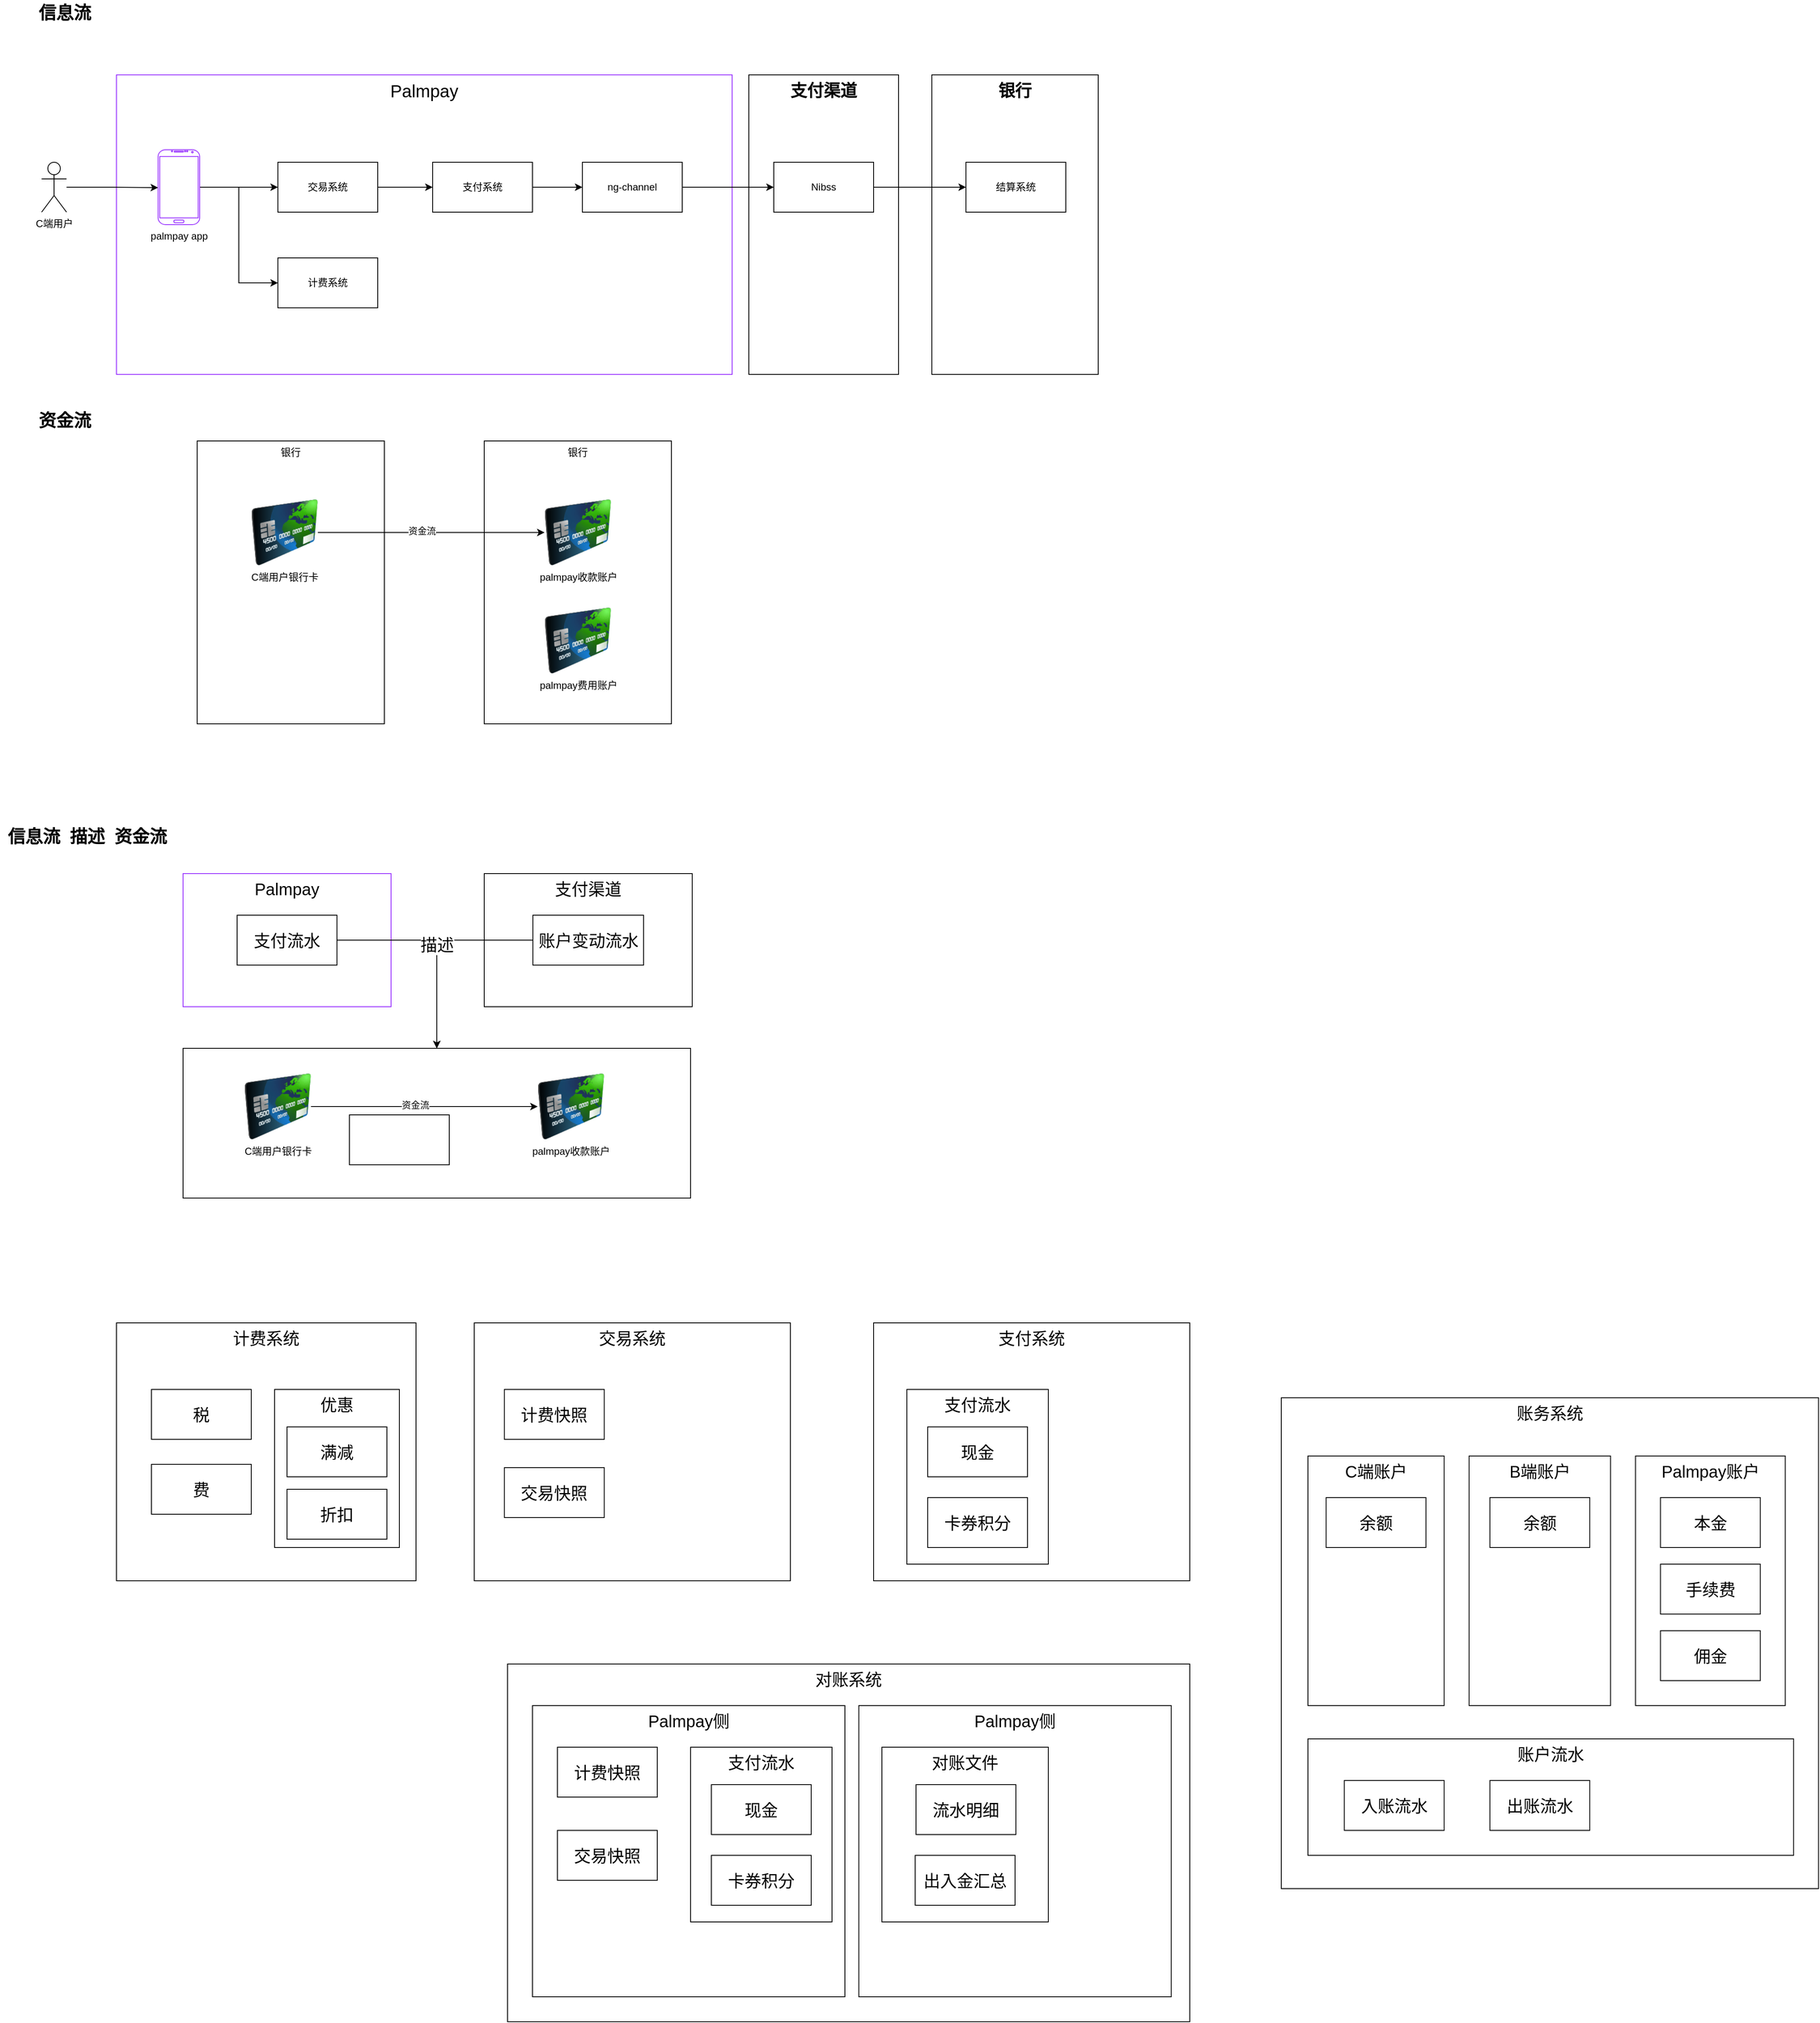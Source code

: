 <mxfile version="20.7.4" type="github">
  <diagram id="4bPIOxXS7Ri6mOKR6sBD" name="第 1 页">
    <mxGraphModel dx="1306" dy="2005" grid="1" gridSize="10" guides="1" tooltips="1" connect="1" arrows="1" fold="1" page="1" pageScale="1" pageWidth="827" pageHeight="1169" math="0" shadow="0">
      <root>
        <mxCell id="0" />
        <mxCell id="1" parent="0" />
        <mxCell id="NlrVx7OgdfCODWQ9weZM-80" value="对账系统" style="rounded=0;whiteSpace=wrap;html=1;strokeColor=#000000;fontSize=20;verticalAlign=top;" vertex="1" parent="1">
          <mxGeometry x="630" y="1930" width="820" height="430" as="geometry" />
        </mxCell>
        <mxCell id="NlrVx7OgdfCODWQ9weZM-83" value="Palmpay侧" style="rounded=0;whiteSpace=wrap;html=1;strokeColor=#000000;fontSize=20;verticalAlign=top;" vertex="1" parent="1">
          <mxGeometry x="660" y="1980" width="375.5" height="350" as="geometry" />
        </mxCell>
        <mxCell id="NlrVx7OgdfCODWQ9weZM-37" value="" style="rounded=0;whiteSpace=wrap;html=1;strokeColor=#000000;fontSize=20;" vertex="1" parent="1">
          <mxGeometry x="240" y="1190" width="610" height="180" as="geometry" />
        </mxCell>
        <mxCell id="NlrVx7OgdfCODWQ9weZM-27" value="支付渠道" style="rounded=0;whiteSpace=wrap;html=1;strokeColor=#000000;fontSize=20;verticalAlign=top;" vertex="1" parent="1">
          <mxGeometry x="602" y="980" width="250" height="160" as="geometry" />
        </mxCell>
        <mxCell id="NlrVx7OgdfCODWQ9weZM-24" value="Palmpay" style="rounded=0;whiteSpace=wrap;html=1;strokeColor=#9933FF;fontSize=21;verticalAlign=top;" vertex="1" parent="1">
          <mxGeometry x="160" y="20" width="740" height="360" as="geometry" />
        </mxCell>
        <mxCell id="NlrVx7OgdfCODWQ9weZM-6" value="支付渠道" style="rounded=0;whiteSpace=wrap;html=1;strokeColor=#000000;verticalAlign=top;fontSize=20;fontStyle=1" vertex="1" parent="1">
          <mxGeometry x="920" y="20" width="180" height="360" as="geometry" />
        </mxCell>
        <mxCell id="NlrVx7OgdfCODWQ9weZM-9" style="edgeStyle=orthogonalEdgeStyle;rounded=0;orthogonalLoop=1;jettySize=auto;html=1;entryX=0;entryY=0.506;entryDx=0;entryDy=0;entryPerimeter=0;" edge="1" parent="1" source="NlrVx7OgdfCODWQ9weZM-1" target="NlrVx7OgdfCODWQ9weZM-2">
          <mxGeometry relative="1" as="geometry" />
        </mxCell>
        <mxCell id="NlrVx7OgdfCODWQ9weZM-1" value="C端用户" style="shape=umlActor;verticalLabelPosition=bottom;verticalAlign=top;html=1;outlineConnect=0;" vertex="1" parent="1">
          <mxGeometry x="70" y="125" width="30" height="60" as="geometry" />
        </mxCell>
        <mxCell id="NlrVx7OgdfCODWQ9weZM-17" style="edgeStyle=orthogonalEdgeStyle;rounded=0;orthogonalLoop=1;jettySize=auto;html=1;entryX=0;entryY=0.5;entryDx=0;entryDy=0;" edge="1" parent="1" source="NlrVx7OgdfCODWQ9weZM-2" target="NlrVx7OgdfCODWQ9weZM-3">
          <mxGeometry relative="1" as="geometry" />
        </mxCell>
        <mxCell id="NlrVx7OgdfCODWQ9weZM-40" style="edgeStyle=orthogonalEdgeStyle;rounded=0;orthogonalLoop=1;jettySize=auto;html=1;entryX=0;entryY=0.5;entryDx=0;entryDy=0;fontSize=20;" edge="1" parent="1" source="NlrVx7OgdfCODWQ9weZM-2" target="NlrVx7OgdfCODWQ9weZM-39">
          <mxGeometry relative="1" as="geometry" />
        </mxCell>
        <mxCell id="NlrVx7OgdfCODWQ9weZM-2" value="palmpay app" style="verticalLabelPosition=bottom;verticalAlign=top;html=1;shadow=0;dashed=0;strokeWidth=1;shape=mxgraph.android.phone2;strokeColor=#9933FF;" vertex="1" parent="1">
          <mxGeometry x="210" y="110" width="50" height="90" as="geometry" />
        </mxCell>
        <mxCell id="NlrVx7OgdfCODWQ9weZM-18" style="edgeStyle=orthogonalEdgeStyle;rounded=0;orthogonalLoop=1;jettySize=auto;html=1;entryX=0;entryY=0.5;entryDx=0;entryDy=0;" edge="1" parent="1" source="NlrVx7OgdfCODWQ9weZM-3" target="NlrVx7OgdfCODWQ9weZM-4">
          <mxGeometry relative="1" as="geometry" />
        </mxCell>
        <mxCell id="NlrVx7OgdfCODWQ9weZM-3" value="交易系统" style="rounded=0;whiteSpace=wrap;html=1;strokeColor=#000000;" vertex="1" parent="1">
          <mxGeometry x="354" y="125" width="120" height="60" as="geometry" />
        </mxCell>
        <mxCell id="NlrVx7OgdfCODWQ9weZM-19" style="edgeStyle=orthogonalEdgeStyle;rounded=0;orthogonalLoop=1;jettySize=auto;html=1;entryX=0;entryY=0.5;entryDx=0;entryDy=0;" edge="1" parent="1" source="NlrVx7OgdfCODWQ9weZM-4" target="NlrVx7OgdfCODWQ9weZM-5">
          <mxGeometry relative="1" as="geometry" />
        </mxCell>
        <mxCell id="NlrVx7OgdfCODWQ9weZM-4" value="支付系统" style="rounded=0;whiteSpace=wrap;html=1;strokeColor=#000000;" vertex="1" parent="1">
          <mxGeometry x="540" y="125" width="120" height="60" as="geometry" />
        </mxCell>
        <mxCell id="NlrVx7OgdfCODWQ9weZM-20" style="edgeStyle=orthogonalEdgeStyle;rounded=0;orthogonalLoop=1;jettySize=auto;html=1;entryX=0;entryY=0.5;entryDx=0;entryDy=0;" edge="1" parent="1" source="NlrVx7OgdfCODWQ9weZM-5" target="NlrVx7OgdfCODWQ9weZM-7">
          <mxGeometry relative="1" as="geometry" />
        </mxCell>
        <mxCell id="NlrVx7OgdfCODWQ9weZM-5" value="ng-channel" style="rounded=0;whiteSpace=wrap;html=1;strokeColor=#000000;" vertex="1" parent="1">
          <mxGeometry x="720" y="125" width="120" height="60" as="geometry" />
        </mxCell>
        <mxCell id="NlrVx7OgdfCODWQ9weZM-8" value="银行" style="rounded=0;whiteSpace=wrap;html=1;strokeColor=#000000;verticalAlign=top;fontSize=20;fontStyle=1" vertex="1" parent="1">
          <mxGeometry x="1140" y="20" width="200" height="360" as="geometry" />
        </mxCell>
        <mxCell id="NlrVx7OgdfCODWQ9weZM-22" style="edgeStyle=orthogonalEdgeStyle;rounded=0;orthogonalLoop=1;jettySize=auto;html=1;entryX=0;entryY=0.5;entryDx=0;entryDy=0;" edge="1" parent="1" source="NlrVx7OgdfCODWQ9weZM-7" target="NlrVx7OgdfCODWQ9weZM-21">
          <mxGeometry relative="1" as="geometry" />
        </mxCell>
        <mxCell id="NlrVx7OgdfCODWQ9weZM-7" value="Nibss" style="rounded=0;whiteSpace=wrap;html=1;strokeColor=#000000;" vertex="1" parent="1">
          <mxGeometry x="950" y="125" width="120" height="60" as="geometry" />
        </mxCell>
        <mxCell id="NlrVx7OgdfCODWQ9weZM-10" value="银行" style="rounded=0;whiteSpace=wrap;html=1;strokeColor=#000000;verticalAlign=top;" vertex="1" parent="1">
          <mxGeometry x="257" y="460" width="225" height="340" as="geometry" />
        </mxCell>
        <mxCell id="NlrVx7OgdfCODWQ9weZM-11" value="银行" style="rounded=0;whiteSpace=wrap;html=1;strokeColor=#000000;verticalAlign=top;" vertex="1" parent="1">
          <mxGeometry x="602" y="460" width="225" height="340" as="geometry" />
        </mxCell>
        <mxCell id="NlrVx7OgdfCODWQ9weZM-15" style="edgeStyle=orthogonalEdgeStyle;rounded=0;orthogonalLoop=1;jettySize=auto;html=1;entryX=0;entryY=0.5;entryDx=0;entryDy=0;" edge="1" parent="1" source="NlrVx7OgdfCODWQ9weZM-12" target="NlrVx7OgdfCODWQ9weZM-13">
          <mxGeometry relative="1" as="geometry" />
        </mxCell>
        <mxCell id="NlrVx7OgdfCODWQ9weZM-16" value="资金流" style="edgeLabel;html=1;align=center;verticalAlign=middle;resizable=0;points=[];" vertex="1" connectable="0" parent="NlrVx7OgdfCODWQ9weZM-15">
          <mxGeometry x="-0.083" y="2" relative="1" as="geometry">
            <mxPoint as="offset" />
          </mxGeometry>
        </mxCell>
        <mxCell id="NlrVx7OgdfCODWQ9weZM-12" value="C端用户银行卡" style="image;html=1;image=img/lib/clip_art/finance/Credit_Card_128x128.png;strokeColor=#000000;" vertex="1" parent="1">
          <mxGeometry x="322" y="530" width="80" height="80" as="geometry" />
        </mxCell>
        <mxCell id="NlrVx7OgdfCODWQ9weZM-13" value="palmpay收款账户" style="image;html=1;image=img/lib/clip_art/finance/Credit_Card_128x128.png;strokeColor=#000000;" vertex="1" parent="1">
          <mxGeometry x="674.5" y="530" width="80" height="80" as="geometry" />
        </mxCell>
        <mxCell id="NlrVx7OgdfCODWQ9weZM-14" value="palmpay费用账户" style="image;html=1;image=img/lib/clip_art/finance/Credit_Card_128x128.png;strokeColor=#000000;" vertex="1" parent="1">
          <mxGeometry x="674.5" y="660" width="80" height="80" as="geometry" />
        </mxCell>
        <mxCell id="NlrVx7OgdfCODWQ9weZM-21" value="结算系统" style="rounded=0;whiteSpace=wrap;html=1;strokeColor=#000000;" vertex="1" parent="1">
          <mxGeometry x="1181" y="125" width="120" height="60" as="geometry" />
        </mxCell>
        <mxCell id="NlrVx7OgdfCODWQ9weZM-23" value="信息流" style="text;html=1;strokeColor=none;fillColor=none;align=center;verticalAlign=middle;whiteSpace=wrap;rounded=0;fontSize=21;fontStyle=1" vertex="1" parent="1">
          <mxGeometry x="50" y="-70" width="96" height="30" as="geometry" />
        </mxCell>
        <mxCell id="NlrVx7OgdfCODWQ9weZM-25" value="资金流" style="text;html=1;strokeColor=none;fillColor=none;align=center;verticalAlign=middle;whiteSpace=wrap;rounded=0;fontSize=21;fontStyle=1" vertex="1" parent="1">
          <mxGeometry x="50" y="420" width="96" height="30" as="geometry" />
        </mxCell>
        <mxCell id="NlrVx7OgdfCODWQ9weZM-26" value="Palmpay" style="rounded=0;whiteSpace=wrap;html=1;strokeColor=#9933FF;fontSize=20;verticalAlign=top;" vertex="1" parent="1">
          <mxGeometry x="240" y="980" width="250" height="160" as="geometry" />
        </mxCell>
        <mxCell id="NlrVx7OgdfCODWQ9weZM-38" style="edgeStyle=orthogonalEdgeStyle;rounded=0;orthogonalLoop=1;jettySize=auto;html=1;entryX=0.5;entryY=0;entryDx=0;entryDy=0;fontSize=20;exitX=0;exitY=0.5;exitDx=0;exitDy=0;" edge="1" parent="1" source="NlrVx7OgdfCODWQ9weZM-30" target="NlrVx7OgdfCODWQ9weZM-37">
          <mxGeometry relative="1" as="geometry" />
        </mxCell>
        <mxCell id="NlrVx7OgdfCODWQ9weZM-28" value="信息流&amp;nbsp; 描述&amp;nbsp; 资金流" style="text;html=1;strokeColor=none;fillColor=none;align=center;verticalAlign=middle;whiteSpace=wrap;rounded=0;fontSize=21;fontStyle=1" vertex="1" parent="1">
          <mxGeometry x="20" y="920" width="210" height="30" as="geometry" />
        </mxCell>
        <mxCell id="NlrVx7OgdfCODWQ9weZM-36" value="描述" style="edgeStyle=orthogonalEdgeStyle;rounded=0;orthogonalLoop=1;jettySize=auto;html=1;fontSize=20;entryX=0.5;entryY=0;entryDx=0;entryDy=0;exitX=1;exitY=0.5;exitDx=0;exitDy=0;" edge="1" parent="1" source="NlrVx7OgdfCODWQ9weZM-29" target="NlrVx7OgdfCODWQ9weZM-37">
          <mxGeometry relative="1" as="geometry">
            <mxPoint x="520" y="1200" as="targetPoint" />
          </mxGeometry>
        </mxCell>
        <mxCell id="NlrVx7OgdfCODWQ9weZM-29" value="支付流水" style="rounded=0;whiteSpace=wrap;html=1;strokeColor=#000000;fontSize=20;" vertex="1" parent="1">
          <mxGeometry x="305" y="1030" width="120" height="60" as="geometry" />
        </mxCell>
        <mxCell id="NlrVx7OgdfCODWQ9weZM-30" value="账户变动流水" style="rounded=0;whiteSpace=wrap;html=1;strokeColor=#000000;fontSize=20;" vertex="1" parent="1">
          <mxGeometry x="660.5" y="1030" width="133" height="60" as="geometry" />
        </mxCell>
        <mxCell id="NlrVx7OgdfCODWQ9weZM-32" style="edgeStyle=orthogonalEdgeStyle;rounded=0;orthogonalLoop=1;jettySize=auto;html=1;entryX=0;entryY=0.5;entryDx=0;entryDy=0;" edge="1" parent="1" source="NlrVx7OgdfCODWQ9weZM-34" target="NlrVx7OgdfCODWQ9weZM-35">
          <mxGeometry relative="1" as="geometry" />
        </mxCell>
        <mxCell id="NlrVx7OgdfCODWQ9weZM-33" value="资金流" style="edgeLabel;html=1;align=center;verticalAlign=middle;resizable=0;points=[];" vertex="1" connectable="0" parent="NlrVx7OgdfCODWQ9weZM-32">
          <mxGeometry x="-0.083" y="2" relative="1" as="geometry">
            <mxPoint as="offset" />
          </mxGeometry>
        </mxCell>
        <mxCell id="NlrVx7OgdfCODWQ9weZM-34" value="C端用户银行卡" style="image;html=1;image=img/lib/clip_art/finance/Credit_Card_128x128.png;strokeColor=#000000;" vertex="1" parent="1">
          <mxGeometry x="313.75" y="1220" width="80" height="80" as="geometry" />
        </mxCell>
        <mxCell id="NlrVx7OgdfCODWQ9weZM-35" value="palmpay收款账户" style="image;html=1;image=img/lib/clip_art/finance/Credit_Card_128x128.png;strokeColor=#000000;" vertex="1" parent="1">
          <mxGeometry x="666.25" y="1220" width="80" height="80" as="geometry" />
        </mxCell>
        <mxCell id="NlrVx7OgdfCODWQ9weZM-39" value="计费系统" style="rounded=0;whiteSpace=wrap;html=1;strokeColor=#000000;" vertex="1" parent="1">
          <mxGeometry x="354" y="240" width="120" height="60" as="geometry" />
        </mxCell>
        <mxCell id="NlrVx7OgdfCODWQ9weZM-41" value="" style="shape=image;html=1;verticalAlign=top;verticalLabelPosition=bottom;labelBackgroundColor=#ffffff;imageAspect=0;aspect=fixed;image=https://cdn4.iconfinder.com/data/icons/aiga-symbol-signs/441/aiga_cashier-128.png;strokeColor=#000000;fontSize=20;" vertex="1" parent="1">
          <mxGeometry x="510" y="585" width="40" height="40" as="geometry" />
        </mxCell>
        <mxCell id="NlrVx7OgdfCODWQ9weZM-42" value="" style="shape=image;html=1;verticalAlign=top;verticalLabelPosition=bottom;labelBackgroundColor=#ffffff;imageAspect=0;aspect=fixed;image=https://cdn2.iconfinder.com/data/icons/social-media-and-payment/64/-69-128.png;strokeColor=#000000;fontSize=20;" vertex="1" parent="1">
          <mxGeometry x="942" y="252" width="128" height="128" as="geometry" />
        </mxCell>
        <mxCell id="NlrVx7OgdfCODWQ9weZM-54" value="" style="rounded=0;whiteSpace=wrap;html=1;strokeColor=#000000;fontSize=20;" vertex="1" parent="1">
          <mxGeometry x="440" y="1270" width="120" height="60" as="geometry" />
        </mxCell>
        <mxCell id="NlrVx7OgdfCODWQ9weZM-55" value="计费系统" style="rounded=0;whiteSpace=wrap;html=1;strokeColor=#000000;fontSize=20;verticalAlign=top;" vertex="1" parent="1">
          <mxGeometry x="160" y="1520" width="360" height="310" as="geometry" />
        </mxCell>
        <mxCell id="NlrVx7OgdfCODWQ9weZM-56" value="税" style="rounded=0;whiteSpace=wrap;html=1;strokeColor=#000000;fontSize=20;" vertex="1" parent="1">
          <mxGeometry x="202" y="1600" width="120" height="60" as="geometry" />
        </mxCell>
        <mxCell id="NlrVx7OgdfCODWQ9weZM-57" value="费" style="rounded=0;whiteSpace=wrap;html=1;strokeColor=#000000;fontSize=20;" vertex="1" parent="1">
          <mxGeometry x="202" y="1690" width="120" height="60" as="geometry" />
        </mxCell>
        <mxCell id="NlrVx7OgdfCODWQ9weZM-58" value="优惠" style="rounded=0;whiteSpace=wrap;html=1;strokeColor=#000000;fontSize=20;verticalAlign=top;" vertex="1" parent="1">
          <mxGeometry x="350" y="1600" width="150" height="190" as="geometry" />
        </mxCell>
        <mxCell id="NlrVx7OgdfCODWQ9weZM-59" value="满减" style="rounded=0;whiteSpace=wrap;html=1;strokeColor=#000000;fontSize=20;" vertex="1" parent="1">
          <mxGeometry x="365" y="1645" width="120" height="60" as="geometry" />
        </mxCell>
        <mxCell id="NlrVx7OgdfCODWQ9weZM-60" value="折扣" style="rounded=0;whiteSpace=wrap;html=1;strokeColor=#000000;fontSize=20;" vertex="1" parent="1">
          <mxGeometry x="365" y="1720" width="120" height="60" as="geometry" />
        </mxCell>
        <mxCell id="NlrVx7OgdfCODWQ9weZM-61" value="交易系统" style="rounded=0;whiteSpace=wrap;html=1;strokeColor=#000000;fontSize=20;verticalAlign=top;" vertex="1" parent="1">
          <mxGeometry x="590" y="1520" width="380" height="310" as="geometry" />
        </mxCell>
        <mxCell id="NlrVx7OgdfCODWQ9weZM-62" value="计费快照" style="rounded=0;whiteSpace=wrap;html=1;strokeColor=#000000;fontSize=20;" vertex="1" parent="1">
          <mxGeometry x="626.25" y="1600" width="120" height="60" as="geometry" />
        </mxCell>
        <mxCell id="NlrVx7OgdfCODWQ9weZM-63" value="交易快照" style="rounded=0;whiteSpace=wrap;html=1;strokeColor=#000000;fontSize=20;" vertex="1" parent="1">
          <mxGeometry x="626.25" y="1694" width="120" height="60" as="geometry" />
        </mxCell>
        <mxCell id="NlrVx7OgdfCODWQ9weZM-64" value="支付系统" style="rounded=0;whiteSpace=wrap;html=1;strokeColor=#000000;fontSize=20;verticalAlign=top;" vertex="1" parent="1">
          <mxGeometry x="1070" y="1520" width="380" height="310" as="geometry" />
        </mxCell>
        <mxCell id="NlrVx7OgdfCODWQ9weZM-65" value="支付流水" style="rounded=0;whiteSpace=wrap;html=1;strokeColor=#000000;fontSize=20;verticalAlign=top;" vertex="1" parent="1">
          <mxGeometry x="1110" y="1600" width="170" height="210" as="geometry" />
        </mxCell>
        <mxCell id="NlrVx7OgdfCODWQ9weZM-66" value="现金" style="rounded=0;whiteSpace=wrap;html=1;strokeColor=#000000;fontSize=20;" vertex="1" parent="1">
          <mxGeometry x="1135" y="1645" width="120" height="60" as="geometry" />
        </mxCell>
        <mxCell id="NlrVx7OgdfCODWQ9weZM-67" value="卡券积分" style="rounded=0;whiteSpace=wrap;html=1;strokeColor=#000000;fontSize=20;" vertex="1" parent="1">
          <mxGeometry x="1135" y="1730" width="120" height="60" as="geometry" />
        </mxCell>
        <mxCell id="NlrVx7OgdfCODWQ9weZM-68" value="账务系统" style="rounded=0;whiteSpace=wrap;html=1;strokeColor=#000000;fontSize=20;verticalAlign=top;" vertex="1" parent="1">
          <mxGeometry x="1560" y="1610" width="645.75" height="590" as="geometry" />
        </mxCell>
        <mxCell id="NlrVx7OgdfCODWQ9weZM-69" value="C端账户" style="rounded=0;whiteSpace=wrap;html=1;strokeColor=#000000;fontSize=20;verticalAlign=top;" vertex="1" parent="1">
          <mxGeometry x="1592" y="1680" width="163.75" height="300" as="geometry" />
        </mxCell>
        <mxCell id="NlrVx7OgdfCODWQ9weZM-70" value="B端账户" style="rounded=0;whiteSpace=wrap;html=1;strokeColor=#000000;fontSize=20;verticalAlign=top;" vertex="1" parent="1">
          <mxGeometry x="1785.75" y="1680" width="170" height="300" as="geometry" />
        </mxCell>
        <mxCell id="NlrVx7OgdfCODWQ9weZM-71" value="Palmpay账户" style="rounded=0;whiteSpace=wrap;html=1;strokeColor=#000000;fontSize=20;verticalAlign=top;" vertex="1" parent="1">
          <mxGeometry x="1985.75" y="1680" width="180" height="300" as="geometry" />
        </mxCell>
        <mxCell id="NlrVx7OgdfCODWQ9weZM-72" value="余额" style="rounded=0;whiteSpace=wrap;html=1;strokeColor=#000000;fontSize=20;" vertex="1" parent="1">
          <mxGeometry x="1613.88" y="1730" width="120" height="60" as="geometry" />
        </mxCell>
        <mxCell id="NlrVx7OgdfCODWQ9weZM-73" value="余额" style="rounded=0;whiteSpace=wrap;html=1;strokeColor=#000000;fontSize=20;" vertex="1" parent="1">
          <mxGeometry x="1810.75" y="1730" width="120" height="60" as="geometry" />
        </mxCell>
        <mxCell id="NlrVx7OgdfCODWQ9weZM-74" value="本金" style="rounded=0;whiteSpace=wrap;html=1;strokeColor=#000000;fontSize=20;" vertex="1" parent="1">
          <mxGeometry x="2015.75" y="1730" width="120" height="60" as="geometry" />
        </mxCell>
        <mxCell id="NlrVx7OgdfCODWQ9weZM-75" value="手续费" style="rounded=0;whiteSpace=wrap;html=1;strokeColor=#000000;fontSize=20;" vertex="1" parent="1">
          <mxGeometry x="2015.75" y="1810" width="120" height="60" as="geometry" />
        </mxCell>
        <mxCell id="NlrVx7OgdfCODWQ9weZM-76" value="佣金" style="rounded=0;whiteSpace=wrap;html=1;strokeColor=#000000;fontSize=20;" vertex="1" parent="1">
          <mxGeometry x="2015.75" y="1890" width="120" height="60" as="geometry" />
        </mxCell>
        <mxCell id="NlrVx7OgdfCODWQ9weZM-77" value="账户流水" style="rounded=0;whiteSpace=wrap;html=1;strokeColor=#000000;fontSize=20;verticalAlign=top;" vertex="1" parent="1">
          <mxGeometry x="1592" y="2020" width="583.75" height="140" as="geometry" />
        </mxCell>
        <mxCell id="NlrVx7OgdfCODWQ9weZM-78" value="入账流水" style="rounded=0;whiteSpace=wrap;html=1;strokeColor=#000000;fontSize=20;" vertex="1" parent="1">
          <mxGeometry x="1635.75" y="2070" width="120" height="60" as="geometry" />
        </mxCell>
        <mxCell id="NlrVx7OgdfCODWQ9weZM-79" value="出账流水" style="rounded=0;whiteSpace=wrap;html=1;strokeColor=#000000;fontSize=20;" vertex="1" parent="1">
          <mxGeometry x="1810.75" y="2070" width="120" height="60" as="geometry" />
        </mxCell>
        <mxCell id="NlrVx7OgdfCODWQ9weZM-81" value="计费快照" style="rounded=0;whiteSpace=wrap;html=1;strokeColor=#000000;fontSize=20;" vertex="1" parent="1">
          <mxGeometry x="690" y="2030" width="120" height="60" as="geometry" />
        </mxCell>
        <mxCell id="NlrVx7OgdfCODWQ9weZM-82" value="交易快照" style="rounded=0;whiteSpace=wrap;html=1;strokeColor=#000000;fontSize=20;" vertex="1" parent="1">
          <mxGeometry x="690" y="2130" width="120" height="60" as="geometry" />
        </mxCell>
        <mxCell id="NlrVx7OgdfCODWQ9weZM-84" value="支付流水" style="rounded=0;whiteSpace=wrap;html=1;strokeColor=#000000;fontSize=20;verticalAlign=top;" vertex="1" parent="1">
          <mxGeometry x="850" y="2030" width="170" height="210" as="geometry" />
        </mxCell>
        <mxCell id="NlrVx7OgdfCODWQ9weZM-85" value="现金" style="rounded=0;whiteSpace=wrap;html=1;strokeColor=#000000;fontSize=20;" vertex="1" parent="1">
          <mxGeometry x="875" y="2075" width="120" height="60" as="geometry" />
        </mxCell>
        <mxCell id="NlrVx7OgdfCODWQ9weZM-86" value="卡券积分" style="rounded=0;whiteSpace=wrap;html=1;strokeColor=#000000;fontSize=20;" vertex="1" parent="1">
          <mxGeometry x="875" y="2160" width="120" height="60" as="geometry" />
        </mxCell>
        <mxCell id="NlrVx7OgdfCODWQ9weZM-87" value="Palmpay侧" style="rounded=0;whiteSpace=wrap;html=1;strokeColor=#000000;fontSize=20;verticalAlign=top;" vertex="1" parent="1">
          <mxGeometry x="1052.25" y="1980" width="375.5" height="350" as="geometry" />
        </mxCell>
        <mxCell id="NlrVx7OgdfCODWQ9weZM-88" value="对账文件" style="rounded=0;whiteSpace=wrap;html=1;strokeColor=#000000;fontSize=20;verticalAlign=top;" vertex="1" parent="1">
          <mxGeometry x="1080" y="2030" width="200" height="210" as="geometry" />
        </mxCell>
        <mxCell id="NlrVx7OgdfCODWQ9weZM-89" value="流水明细" style="rounded=0;whiteSpace=wrap;html=1;strokeColor=#000000;fontSize=20;" vertex="1" parent="1">
          <mxGeometry x="1121" y="2075" width="120" height="60" as="geometry" />
        </mxCell>
        <mxCell id="NlrVx7OgdfCODWQ9weZM-90" value="出入金汇总" style="rounded=0;whiteSpace=wrap;html=1;strokeColor=#000000;fontSize=20;" vertex="1" parent="1">
          <mxGeometry x="1120" y="2160" width="120" height="60" as="geometry" />
        </mxCell>
      </root>
    </mxGraphModel>
  </diagram>
</mxfile>
